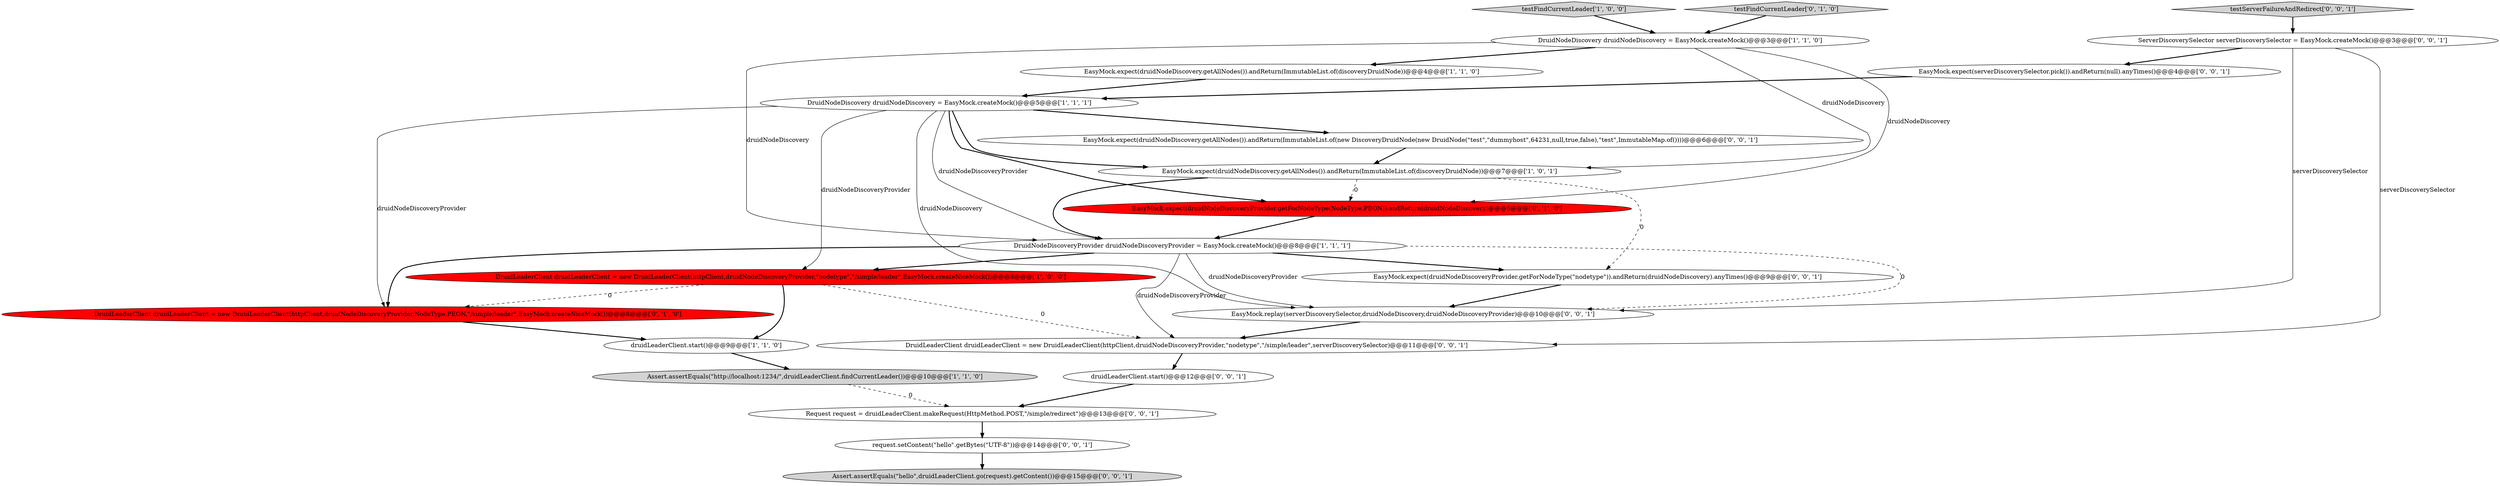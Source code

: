 digraph {
18 [style = filled, label = "EasyMock.expect(druidNodeDiscoveryProvider.getForNodeType(\"nodetype\")).andReturn(druidNodeDiscovery).anyTimes()@@@9@@@['0', '0', '1']", fillcolor = white, shape = ellipse image = "AAA0AAABBB3BBB"];
11 [style = filled, label = "DruidLeaderClient druidLeaderClient = new DruidLeaderClient(httpClient,druidNodeDiscoveryProvider,NodeType.PEON,\"/simple/leader\",EasyMock.createNiceMock())@@@8@@@['0', '1', '0']", fillcolor = red, shape = ellipse image = "AAA1AAABBB2BBB"];
6 [style = filled, label = "druidLeaderClient.start()@@@9@@@['1', '1', '0']", fillcolor = white, shape = ellipse image = "AAA0AAABBB1BBB"];
14 [style = filled, label = "EasyMock.expect(druidNodeDiscovery.getAllNodes()).andReturn(ImmutableList.of(new DiscoveryDruidNode(new DruidNode(\"test\",\"dummyhost\",64231,null,true,false),\"test\",ImmutableMap.of())))@@@6@@@['0', '0', '1']", fillcolor = white, shape = ellipse image = "AAA0AAABBB3BBB"];
17 [style = filled, label = "request.setContent(\"hello\".getBytes(\"UTF-8\"))@@@14@@@['0', '0', '1']", fillcolor = white, shape = ellipse image = "AAA0AAABBB3BBB"];
9 [style = filled, label = "testFindCurrentLeader['0', '1', '0']", fillcolor = lightgray, shape = diamond image = "AAA0AAABBB2BBB"];
13 [style = filled, label = "druidLeaderClient.start()@@@12@@@['0', '0', '1']", fillcolor = white, shape = ellipse image = "AAA0AAABBB3BBB"];
20 [style = filled, label = "ServerDiscoverySelector serverDiscoverySelector = EasyMock.createMock()@@@3@@@['0', '0', '1']", fillcolor = white, shape = ellipse image = "AAA0AAABBB3BBB"];
3 [style = filled, label = "DruidNodeDiscovery druidNodeDiscovery = EasyMock.createMock()@@@3@@@['1', '1', '0']", fillcolor = white, shape = ellipse image = "AAA0AAABBB1BBB"];
15 [style = filled, label = "EasyMock.expect(serverDiscoverySelector.pick()).andReturn(null).anyTimes()@@@4@@@['0', '0', '1']", fillcolor = white, shape = ellipse image = "AAA0AAABBB3BBB"];
19 [style = filled, label = "testServerFailureAndRedirect['0', '0', '1']", fillcolor = lightgray, shape = diamond image = "AAA0AAABBB3BBB"];
16 [style = filled, label = "Assert.assertEquals(\"hello\",druidLeaderClient.go(request).getContent())@@@15@@@['0', '0', '1']", fillcolor = lightgray, shape = ellipse image = "AAA0AAABBB3BBB"];
8 [style = filled, label = "testFindCurrentLeader['1', '0', '0']", fillcolor = lightgray, shape = diamond image = "AAA0AAABBB1BBB"];
21 [style = filled, label = "Request request = druidLeaderClient.makeRequest(HttpMethod.POST,\"/simple/redirect\")@@@13@@@['0', '0', '1']", fillcolor = white, shape = ellipse image = "AAA0AAABBB3BBB"];
4 [style = filled, label = "DruidNodeDiscoveryProvider druidNodeDiscoveryProvider = EasyMock.createMock()@@@8@@@['1', '1', '1']", fillcolor = white, shape = ellipse image = "AAA0AAABBB1BBB"];
1 [style = filled, label = "EasyMock.expect(druidNodeDiscovery.getAllNodes()).andReturn(ImmutableList.of(discoveryDruidNode))@@@4@@@['1', '1', '0']", fillcolor = white, shape = ellipse image = "AAA0AAABBB1BBB"];
10 [style = filled, label = "EasyMock.expect(druidNodeDiscoveryProvider.getForNodeType(NodeType.PEON)).andReturn(druidNodeDiscovery)@@@6@@@['0', '1', '0']", fillcolor = red, shape = ellipse image = "AAA1AAABBB2BBB"];
0 [style = filled, label = "Assert.assertEquals(\"http://localhost:1234/\",druidLeaderClient.findCurrentLeader())@@@10@@@['1', '1', '0']", fillcolor = lightgray, shape = ellipse image = "AAA0AAABBB1BBB"];
5 [style = filled, label = "EasyMock.expect(druidNodeDiscovery.getAllNodes()).andReturn(ImmutableList.of(discoveryDruidNode))@@@7@@@['1', '0', '1']", fillcolor = white, shape = ellipse image = "AAA0AAABBB1BBB"];
2 [style = filled, label = "DruidLeaderClient druidLeaderClient = new DruidLeaderClient(httpClient,druidNodeDiscoveryProvider,\"nodetype\",\"/simple/leader\",EasyMock.createNiceMock())@@@8@@@['1', '0', '0']", fillcolor = red, shape = ellipse image = "AAA1AAABBB1BBB"];
22 [style = filled, label = "DruidLeaderClient druidLeaderClient = new DruidLeaderClient(httpClient,druidNodeDiscoveryProvider,\"nodetype\",\"/simple/leader\",serverDiscoverySelector)@@@11@@@['0', '0', '1']", fillcolor = white, shape = ellipse image = "AAA0AAABBB3BBB"];
7 [style = filled, label = "DruidNodeDiscovery druidNodeDiscovery = EasyMock.createMock()@@@5@@@['1', '1', '1']", fillcolor = white, shape = ellipse image = "AAA0AAABBB1BBB"];
12 [style = filled, label = "EasyMock.replay(serverDiscoverySelector,druidNodeDiscovery,druidNodeDiscoveryProvider)@@@10@@@['0', '0', '1']", fillcolor = white, shape = ellipse image = "AAA0AAABBB3BBB"];
7->4 [style = solid, label="druidNodeDiscoveryProvider"];
7->2 [style = solid, label="druidNodeDiscoveryProvider"];
3->4 [style = solid, label="druidNodeDiscovery"];
15->7 [style = bold, label=""];
3->1 [style = bold, label=""];
7->10 [style = bold, label=""];
2->6 [style = bold, label=""];
7->12 [style = solid, label="druidNodeDiscovery"];
19->20 [style = bold, label=""];
11->6 [style = bold, label=""];
8->3 [style = bold, label=""];
18->12 [style = bold, label=""];
20->22 [style = solid, label="serverDiscoverySelector"];
4->18 [style = bold, label=""];
6->0 [style = bold, label=""];
4->2 [style = bold, label=""];
5->18 [style = dashed, label="0"];
1->7 [style = bold, label=""];
4->12 [style = dashed, label="0"];
3->5 [style = solid, label="druidNodeDiscovery"];
7->14 [style = bold, label=""];
7->11 [style = solid, label="druidNodeDiscoveryProvider"];
7->5 [style = bold, label=""];
4->22 [style = solid, label="druidNodeDiscoveryProvider"];
20->12 [style = solid, label="serverDiscoverySelector"];
5->10 [style = dashed, label="0"];
4->12 [style = solid, label="druidNodeDiscoveryProvider"];
0->21 [style = dashed, label="0"];
5->4 [style = bold, label=""];
10->4 [style = bold, label=""];
9->3 [style = bold, label=""];
3->10 [style = solid, label="druidNodeDiscovery"];
2->11 [style = dashed, label="0"];
4->11 [style = bold, label=""];
13->21 [style = bold, label=""];
20->15 [style = bold, label=""];
2->22 [style = dashed, label="0"];
21->17 [style = bold, label=""];
12->22 [style = bold, label=""];
22->13 [style = bold, label=""];
17->16 [style = bold, label=""];
14->5 [style = bold, label=""];
}
